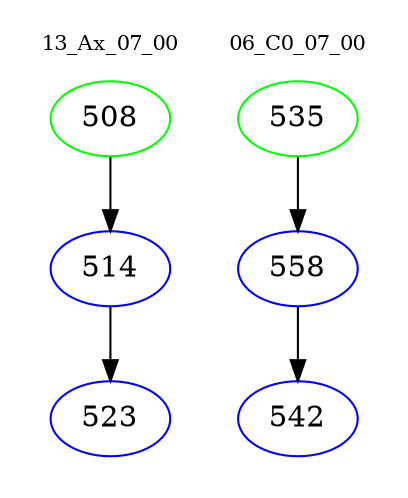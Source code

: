 digraph{
subgraph cluster_0 {
color = white
label = "13_Ax_07_00";
fontsize=10;
T0_508 [label="508", color="green"]
T0_508 -> T0_514 [color="black"]
T0_514 [label="514", color="blue"]
T0_514 -> T0_523 [color="black"]
T0_523 [label="523", color="blue"]
}
subgraph cluster_1 {
color = white
label = "06_C0_07_00";
fontsize=10;
T1_535 [label="535", color="green"]
T1_535 -> T1_558 [color="black"]
T1_558 [label="558", color="blue"]
T1_558 -> T1_542 [color="black"]
T1_542 [label="542", color="blue"]
}
}

